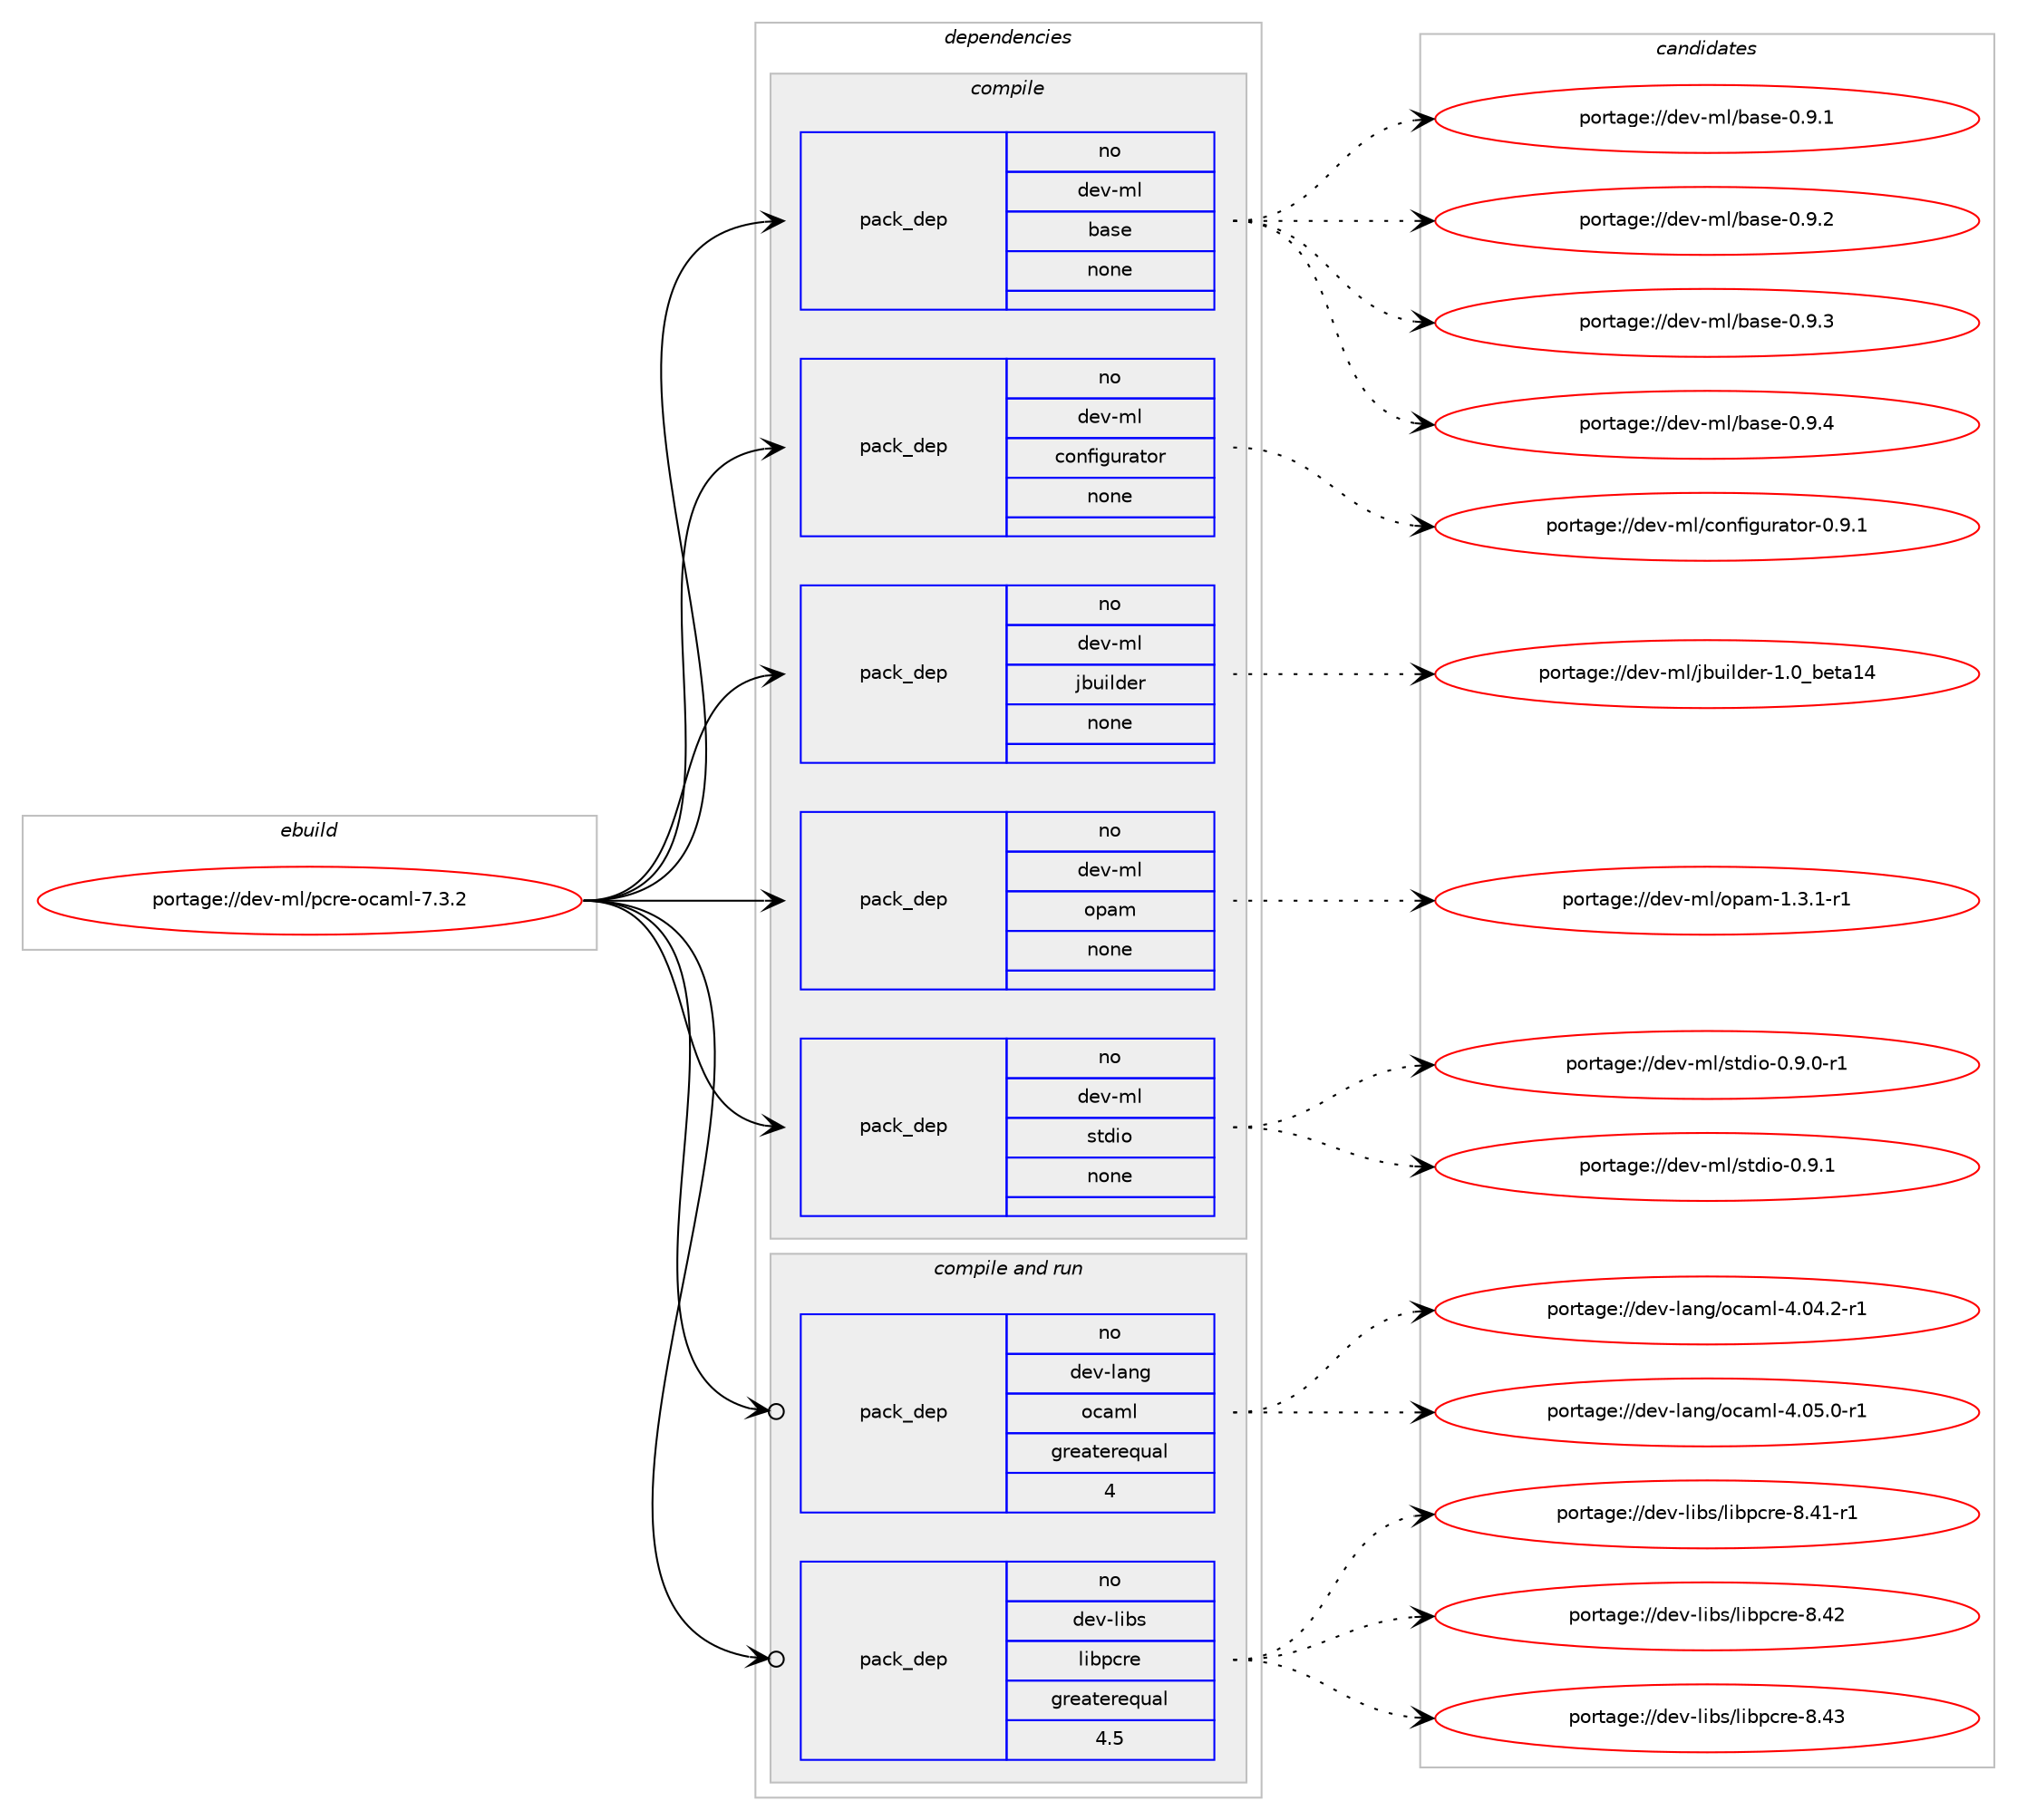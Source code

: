 digraph prolog {

# *************
# Graph options
# *************

newrank=true;
concentrate=true;
compound=true;
graph [rankdir=LR,fontname=Helvetica,fontsize=10,ranksep=1.5];#, ranksep=2.5, nodesep=0.2];
edge  [arrowhead=vee];
node  [fontname=Helvetica,fontsize=10];

# **********
# The ebuild
# **********

subgraph cluster_leftcol {
color=gray;
rank=same;
label=<<i>ebuild</i>>;
id [label="portage://dev-ml/pcre-ocaml-7.3.2", color=red, width=4, href="../dev-ml/pcre-ocaml-7.3.2.svg"];
}

# ****************
# The dependencies
# ****************

subgraph cluster_midcol {
color=gray;
label=<<i>dependencies</i>>;
subgraph cluster_compile {
fillcolor="#eeeeee";
style=filled;
label=<<i>compile</i>>;
subgraph pack81949 {
dependency107611 [label=<<TABLE BORDER="0" CELLBORDER="1" CELLSPACING="0" CELLPADDING="4" WIDTH="220"><TR><TD ROWSPAN="6" CELLPADDING="30">pack_dep</TD></TR><TR><TD WIDTH="110">no</TD></TR><TR><TD>dev-ml</TD></TR><TR><TD>base</TD></TR><TR><TD>none</TD></TR><TR><TD></TD></TR></TABLE>>, shape=none, color=blue];
}
id:e -> dependency107611:w [weight=20,style="solid",arrowhead="vee"];
subgraph pack81950 {
dependency107612 [label=<<TABLE BORDER="0" CELLBORDER="1" CELLSPACING="0" CELLPADDING="4" WIDTH="220"><TR><TD ROWSPAN="6" CELLPADDING="30">pack_dep</TD></TR><TR><TD WIDTH="110">no</TD></TR><TR><TD>dev-ml</TD></TR><TR><TD>configurator</TD></TR><TR><TD>none</TD></TR><TR><TD></TD></TR></TABLE>>, shape=none, color=blue];
}
id:e -> dependency107612:w [weight=20,style="solid",arrowhead="vee"];
subgraph pack81951 {
dependency107613 [label=<<TABLE BORDER="0" CELLBORDER="1" CELLSPACING="0" CELLPADDING="4" WIDTH="220"><TR><TD ROWSPAN="6" CELLPADDING="30">pack_dep</TD></TR><TR><TD WIDTH="110">no</TD></TR><TR><TD>dev-ml</TD></TR><TR><TD>jbuilder</TD></TR><TR><TD>none</TD></TR><TR><TD></TD></TR></TABLE>>, shape=none, color=blue];
}
id:e -> dependency107613:w [weight=20,style="solid",arrowhead="vee"];
subgraph pack81952 {
dependency107614 [label=<<TABLE BORDER="0" CELLBORDER="1" CELLSPACING="0" CELLPADDING="4" WIDTH="220"><TR><TD ROWSPAN="6" CELLPADDING="30">pack_dep</TD></TR><TR><TD WIDTH="110">no</TD></TR><TR><TD>dev-ml</TD></TR><TR><TD>opam</TD></TR><TR><TD>none</TD></TR><TR><TD></TD></TR></TABLE>>, shape=none, color=blue];
}
id:e -> dependency107614:w [weight=20,style="solid",arrowhead="vee"];
subgraph pack81953 {
dependency107615 [label=<<TABLE BORDER="0" CELLBORDER="1" CELLSPACING="0" CELLPADDING="4" WIDTH="220"><TR><TD ROWSPAN="6" CELLPADDING="30">pack_dep</TD></TR><TR><TD WIDTH="110">no</TD></TR><TR><TD>dev-ml</TD></TR><TR><TD>stdio</TD></TR><TR><TD>none</TD></TR><TR><TD></TD></TR></TABLE>>, shape=none, color=blue];
}
id:e -> dependency107615:w [weight=20,style="solid",arrowhead="vee"];
}
subgraph cluster_compileandrun {
fillcolor="#eeeeee";
style=filled;
label=<<i>compile and run</i>>;
subgraph pack81954 {
dependency107616 [label=<<TABLE BORDER="0" CELLBORDER="1" CELLSPACING="0" CELLPADDING="4" WIDTH="220"><TR><TD ROWSPAN="6" CELLPADDING="30">pack_dep</TD></TR><TR><TD WIDTH="110">no</TD></TR><TR><TD>dev-lang</TD></TR><TR><TD>ocaml</TD></TR><TR><TD>greaterequal</TD></TR><TR><TD>4</TD></TR></TABLE>>, shape=none, color=blue];
}
id:e -> dependency107616:w [weight=20,style="solid",arrowhead="odotvee"];
subgraph pack81955 {
dependency107617 [label=<<TABLE BORDER="0" CELLBORDER="1" CELLSPACING="0" CELLPADDING="4" WIDTH="220"><TR><TD ROWSPAN="6" CELLPADDING="30">pack_dep</TD></TR><TR><TD WIDTH="110">no</TD></TR><TR><TD>dev-libs</TD></TR><TR><TD>libpcre</TD></TR><TR><TD>greaterequal</TD></TR><TR><TD>4.5</TD></TR></TABLE>>, shape=none, color=blue];
}
id:e -> dependency107617:w [weight=20,style="solid",arrowhead="odotvee"];
}
subgraph cluster_run {
fillcolor="#eeeeee";
style=filled;
label=<<i>run</i>>;
}
}

# **************
# The candidates
# **************

subgraph cluster_choices {
rank=same;
color=gray;
label=<<i>candidates</i>>;

subgraph choice81949 {
color=black;
nodesep=1;
choiceportage10010111845109108479897115101454846574649 [label="portage://dev-ml/base-0.9.1", color=red, width=4,href="../dev-ml/base-0.9.1.svg"];
choiceportage10010111845109108479897115101454846574650 [label="portage://dev-ml/base-0.9.2", color=red, width=4,href="../dev-ml/base-0.9.2.svg"];
choiceportage10010111845109108479897115101454846574651 [label="portage://dev-ml/base-0.9.3", color=red, width=4,href="../dev-ml/base-0.9.3.svg"];
choiceportage10010111845109108479897115101454846574652 [label="portage://dev-ml/base-0.9.4", color=red, width=4,href="../dev-ml/base-0.9.4.svg"];
dependency107611:e -> choiceportage10010111845109108479897115101454846574649:w [style=dotted,weight="100"];
dependency107611:e -> choiceportage10010111845109108479897115101454846574650:w [style=dotted,weight="100"];
dependency107611:e -> choiceportage10010111845109108479897115101454846574651:w [style=dotted,weight="100"];
dependency107611:e -> choiceportage10010111845109108479897115101454846574652:w [style=dotted,weight="100"];
}
subgraph choice81950 {
color=black;
nodesep=1;
choiceportage10010111845109108479911111010210510311711497116111114454846574649 [label="portage://dev-ml/configurator-0.9.1", color=red, width=4,href="../dev-ml/configurator-0.9.1.svg"];
dependency107612:e -> choiceportage10010111845109108479911111010210510311711497116111114454846574649:w [style=dotted,weight="100"];
}
subgraph choice81951 {
color=black;
nodesep=1;
choiceportage100101118451091084710698117105108100101114454946489598101116974952 [label="portage://dev-ml/jbuilder-1.0_beta14", color=red, width=4,href="../dev-ml/jbuilder-1.0_beta14.svg"];
dependency107613:e -> choiceportage100101118451091084710698117105108100101114454946489598101116974952:w [style=dotted,weight="100"];
}
subgraph choice81952 {
color=black;
nodesep=1;
choiceportage1001011184510910847111112971094549465146494511449 [label="portage://dev-ml/opam-1.3.1-r1", color=red, width=4,href="../dev-ml/opam-1.3.1-r1.svg"];
dependency107614:e -> choiceportage1001011184510910847111112971094549465146494511449:w [style=dotted,weight="100"];
}
subgraph choice81953 {
color=black;
nodesep=1;
choiceportage10010111845109108471151161001051114548465746484511449 [label="portage://dev-ml/stdio-0.9.0-r1", color=red, width=4,href="../dev-ml/stdio-0.9.0-r1.svg"];
choiceportage1001011184510910847115116100105111454846574649 [label="portage://dev-ml/stdio-0.9.1", color=red, width=4,href="../dev-ml/stdio-0.9.1.svg"];
dependency107615:e -> choiceportage10010111845109108471151161001051114548465746484511449:w [style=dotted,weight="100"];
dependency107615:e -> choiceportage1001011184510910847115116100105111454846574649:w [style=dotted,weight="100"];
}
subgraph choice81954 {
color=black;
nodesep=1;
choiceportage1001011184510897110103471119997109108455246485246504511449 [label="portage://dev-lang/ocaml-4.04.2-r1", color=red, width=4,href="../dev-lang/ocaml-4.04.2-r1.svg"];
choiceportage1001011184510897110103471119997109108455246485346484511449 [label="portage://dev-lang/ocaml-4.05.0-r1", color=red, width=4,href="../dev-lang/ocaml-4.05.0-r1.svg"];
dependency107616:e -> choiceportage1001011184510897110103471119997109108455246485246504511449:w [style=dotted,weight="100"];
dependency107616:e -> choiceportage1001011184510897110103471119997109108455246485346484511449:w [style=dotted,weight="100"];
}
subgraph choice81955 {
color=black;
nodesep=1;
choiceportage100101118451081059811547108105981129911410145564652494511449 [label="portage://dev-libs/libpcre-8.41-r1", color=red, width=4,href="../dev-libs/libpcre-8.41-r1.svg"];
choiceportage10010111845108105981154710810598112991141014556465250 [label="portage://dev-libs/libpcre-8.42", color=red, width=4,href="../dev-libs/libpcre-8.42.svg"];
choiceportage10010111845108105981154710810598112991141014556465251 [label="portage://dev-libs/libpcre-8.43", color=red, width=4,href="../dev-libs/libpcre-8.43.svg"];
dependency107617:e -> choiceportage100101118451081059811547108105981129911410145564652494511449:w [style=dotted,weight="100"];
dependency107617:e -> choiceportage10010111845108105981154710810598112991141014556465250:w [style=dotted,weight="100"];
dependency107617:e -> choiceportage10010111845108105981154710810598112991141014556465251:w [style=dotted,weight="100"];
}
}

}
